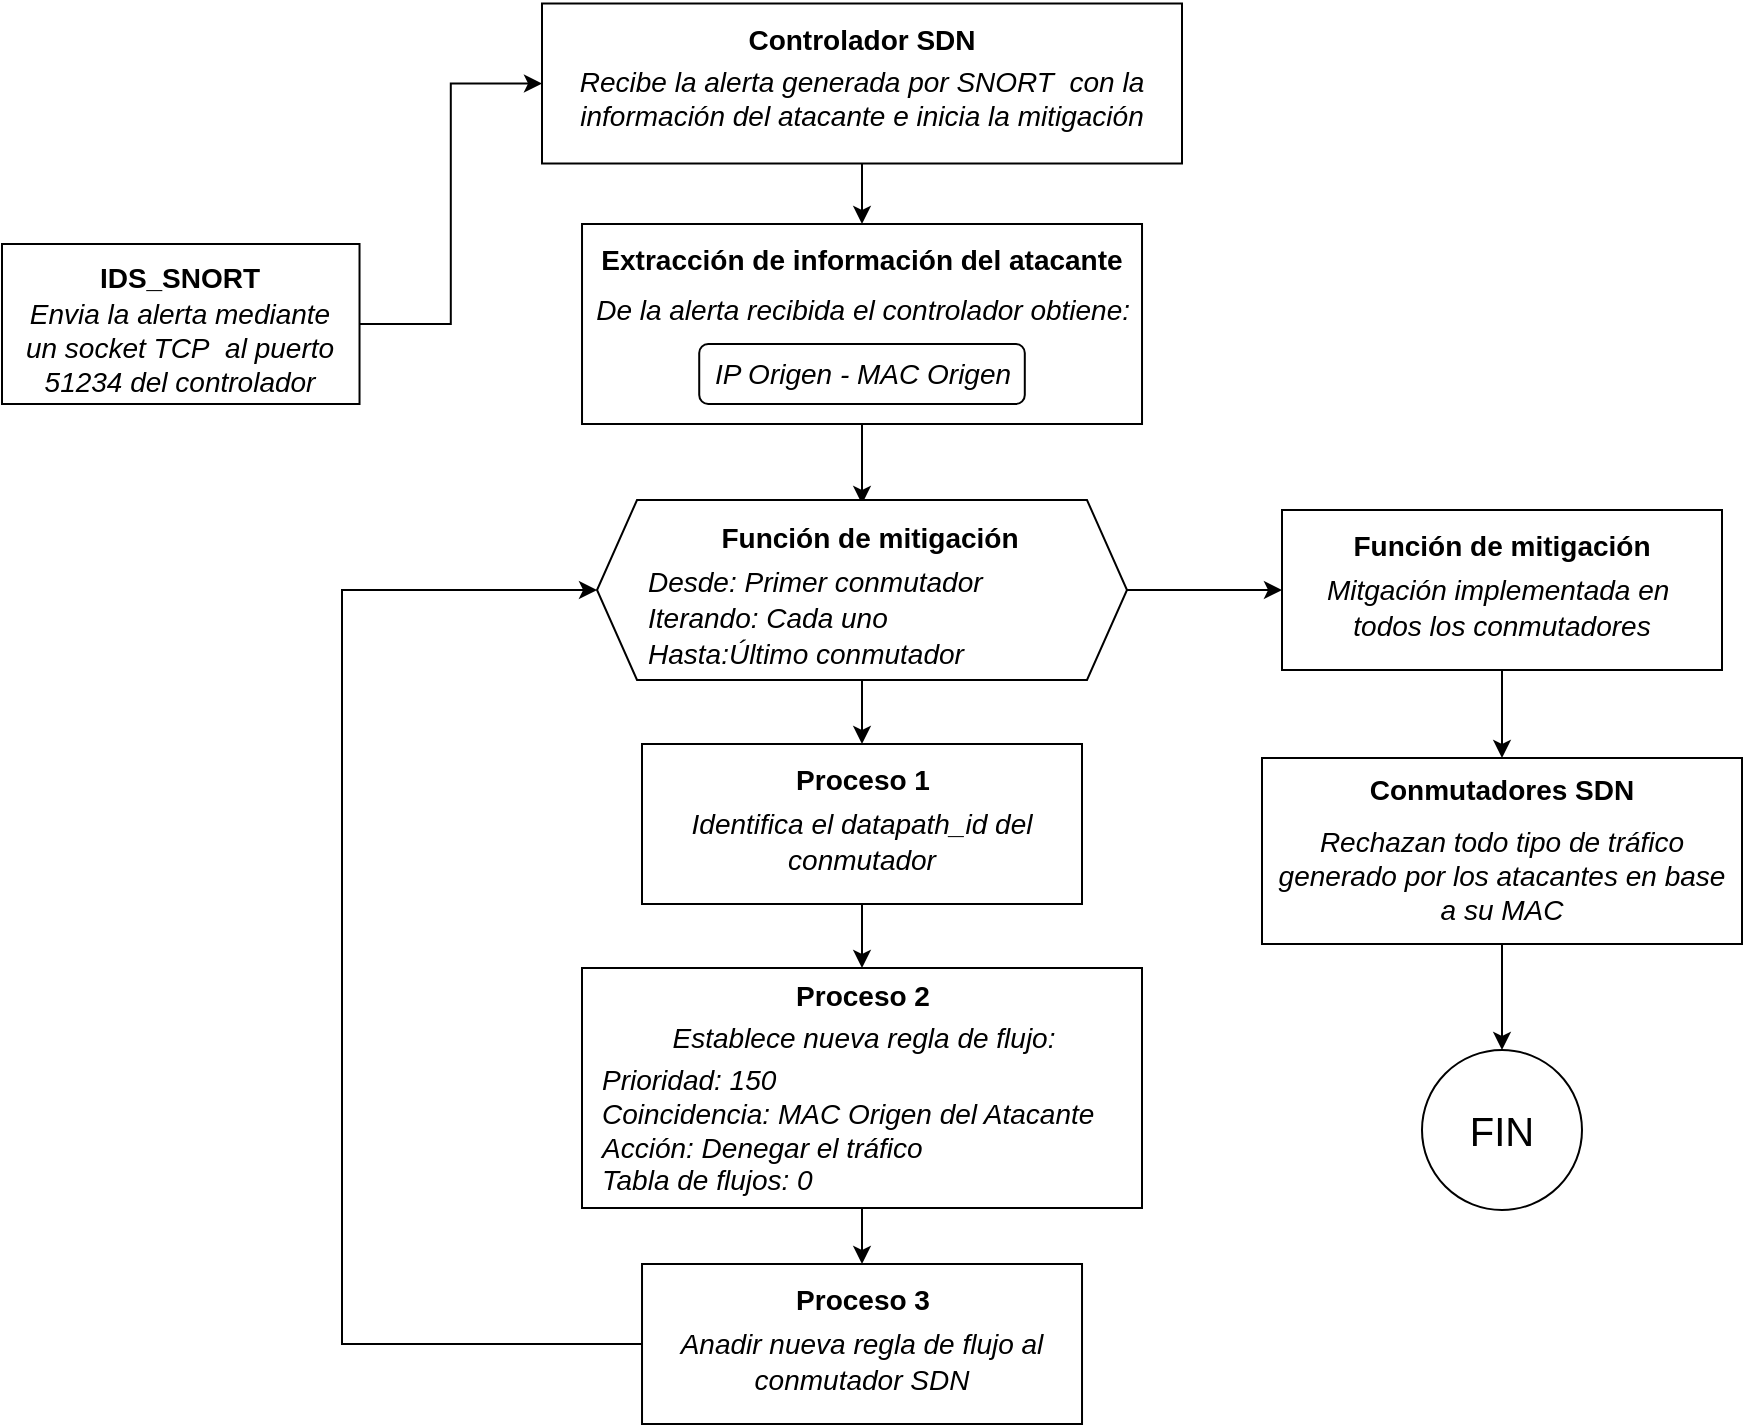 <mxfile version="25.0.1">
  <diagram name="Página-1" id="s3OMrO0p6jmiYu_DmSFK">
    <mxGraphModel dx="1932" dy="1823" grid="1" gridSize="10" guides="1" tooltips="1" connect="1" arrows="1" fold="1" page="1" pageScale="1" pageWidth="827" pageHeight="1169" math="0" shadow="0">
      <root>
        <mxCell id="0" />
        <mxCell id="1" parent="0" />
        <mxCell id="tBCcmlrw2RseIQTRJ9dM-9" style="edgeStyle=orthogonalEdgeStyle;rounded=0;orthogonalLoop=1;jettySize=auto;html=1;entryX=0;entryY=0.5;entryDx=0;entryDy=0;" edge="1" parent="1" source="tBCcmlrw2RseIQTRJ9dM-2" target="tBCcmlrw2RseIQTRJ9dM-6">
          <mxGeometry relative="1" as="geometry" />
        </mxCell>
        <mxCell id="tBCcmlrw2RseIQTRJ9dM-2" value="" style="rounded=0;whiteSpace=wrap;html=1;" vertex="1" parent="1">
          <mxGeometry x="-820" y="-1040" width="178.76" height="80" as="geometry" />
        </mxCell>
        <mxCell id="tBCcmlrw2RseIQTRJ9dM-3" value="&lt;span style=&quot;font-size: 14px;&quot;&gt;&lt;b&gt;IDS_SNORT&lt;/b&gt;&lt;/span&gt;" style="text;html=1;align=center;verticalAlign=middle;whiteSpace=wrap;rounded=0;fontFamily=Helvetica;fontSize=26;fontColor=default;" vertex="1" parent="1">
          <mxGeometry x="-789.81" y="-1037.25" width="118.38" height="20" as="geometry" />
        </mxCell>
        <mxCell id="tBCcmlrw2RseIQTRJ9dM-4" value="&lt;span style=&quot;font-weight: normal;&quot;&gt;&lt;font size=&quot;1&quot; style=&quot;&quot;&gt;&lt;i style=&quot;font-size: 14px;&quot;&gt;Envia la alerta mediante un socket TCP&amp;nbsp; al puerto 51234 del controlador&lt;/i&gt;&lt;/font&gt;&lt;/span&gt;" style="text;whiteSpace=wrap;html=1;align=center;fontStyle=1;fontSize=10;" vertex="1" parent="1">
          <mxGeometry x="-810.62" y="-1020.25" width="160" height="40.5" as="geometry" />
        </mxCell>
        <mxCell id="tBCcmlrw2RseIQTRJ9dM-14" value="" style="edgeStyle=orthogonalEdgeStyle;rounded=0;orthogonalLoop=1;jettySize=auto;html=1;" edge="1" parent="1" source="tBCcmlrw2RseIQTRJ9dM-6" target="tBCcmlrw2RseIQTRJ9dM-10">
          <mxGeometry relative="1" as="geometry" />
        </mxCell>
        <mxCell id="tBCcmlrw2RseIQTRJ9dM-6" value="" style="rounded=0;whiteSpace=wrap;html=1;" vertex="1" parent="1">
          <mxGeometry x="-550" y="-1160.25" width="320" height="80" as="geometry" />
        </mxCell>
        <mxCell id="tBCcmlrw2RseIQTRJ9dM-7" value="&lt;span style=&quot;font-size: 14px;&quot;&gt;&lt;b&gt;Controlador SDN&lt;/b&gt;&lt;/span&gt;" style="text;html=1;align=center;verticalAlign=middle;whiteSpace=wrap;rounded=0;fontFamily=Helvetica;fontSize=26;fontColor=default;" vertex="1" parent="1">
          <mxGeometry x="-449.19" y="-1156.25" width="118.38" height="20" as="geometry" />
        </mxCell>
        <mxCell id="tBCcmlrw2RseIQTRJ9dM-8" value="&lt;span style=&quot;font-size: 14px; font-weight: 400;&quot;&gt;&lt;i&gt;Recibe la alerta generada por SNORT&amp;nbsp; con la información del atacante e inicia la mitigación&lt;/i&gt;&lt;/span&gt;" style="text;whiteSpace=wrap;html=1;align=center;fontStyle=1;fontSize=10;" vertex="1" parent="1">
          <mxGeometry x="-540.01" y="-1136.25" width="300" height="50" as="geometry" />
        </mxCell>
        <mxCell id="tBCcmlrw2RseIQTRJ9dM-19" value="" style="edgeStyle=orthogonalEdgeStyle;rounded=0;orthogonalLoop=1;jettySize=auto;html=1;" edge="1" parent="1" source="tBCcmlrw2RseIQTRJ9dM-10">
          <mxGeometry relative="1" as="geometry">
            <mxPoint x="-389.99" y="-910.0" as="targetPoint" />
          </mxGeometry>
        </mxCell>
        <mxCell id="tBCcmlrw2RseIQTRJ9dM-10" value="" style="rounded=0;whiteSpace=wrap;html=1;" vertex="1" parent="1">
          <mxGeometry x="-529.99" y="-1050" width="280" height="100" as="geometry" />
        </mxCell>
        <mxCell id="tBCcmlrw2RseIQTRJ9dM-15" value="&lt;span style=&quot;font-size: 14px;&quot;&gt;&lt;b&gt;Extracción de información del atacante&lt;/b&gt;&lt;/span&gt;" style="text;html=1;align=center;verticalAlign=middle;whiteSpace=wrap;rounded=0;fontFamily=Helvetica;fontSize=26;fontColor=default;" vertex="1" parent="1">
          <mxGeometry x="-524.79" y="-1046" width="269.59" height="20" as="geometry" />
        </mxCell>
        <mxCell id="tBCcmlrw2RseIQTRJ9dM-16" value="&lt;span style=&quot;font-size: 14px; font-weight: 400;&quot;&gt;&lt;i&gt;De la alerta recibida el controlador obtiene:&amp;nbsp;&lt;/i&gt;&lt;/span&gt;" style="text;whiteSpace=wrap;html=1;align=center;fontStyle=1;fontSize=10;" vertex="1" parent="1">
          <mxGeometry x="-529.39" y="-1022" width="282.79" height="36" as="geometry" />
        </mxCell>
        <mxCell id="tBCcmlrw2RseIQTRJ9dM-17" value="&lt;span style=&quot;font-size: 14px; font-weight: 400;&quot;&gt;&lt;i&gt;IP Origen - MAC Origen&lt;/i&gt;&lt;/span&gt;" style="text;whiteSpace=wrap;html=1;align=center;fontStyle=1;fontSize=10;rounded=1;strokeColor=default;" vertex="1" parent="1">
          <mxGeometry x="-471.39" y="-990" width="162.79" height="30" as="geometry" />
        </mxCell>
        <mxCell id="tBCcmlrw2RseIQTRJ9dM-26" value="" style="edgeStyle=orthogonalEdgeStyle;rounded=0;orthogonalLoop=1;jettySize=auto;html=1;" edge="1" parent="1" source="tBCcmlrw2RseIQTRJ9dM-22" target="tBCcmlrw2RseIQTRJ9dM-25">
          <mxGeometry relative="1" as="geometry" />
        </mxCell>
        <mxCell id="tBCcmlrw2RseIQTRJ9dM-47" style="edgeStyle=orthogonalEdgeStyle;rounded=0;orthogonalLoop=1;jettySize=auto;html=1;entryX=0;entryY=0.5;entryDx=0;entryDy=0;" edge="1" parent="1" source="tBCcmlrw2RseIQTRJ9dM-22" target="tBCcmlrw2RseIQTRJ9dM-43">
          <mxGeometry relative="1" as="geometry" />
        </mxCell>
        <mxCell id="tBCcmlrw2RseIQTRJ9dM-22" value="" style="shape=hexagon;perimeter=hexagonPerimeter2;whiteSpace=wrap;html=1;fixedSize=1;align=left;" vertex="1" parent="1">
          <mxGeometry x="-522.49" y="-912" width="264.99" height="90" as="geometry" />
        </mxCell>
        <mxCell id="tBCcmlrw2RseIQTRJ9dM-23" value="&lt;span style=&quot;font-size: 14px; font-weight: 400; line-height: 130%;&quot;&gt;&lt;i&gt;Desde: Primer conmutador&lt;br&gt;&lt;/i&gt;&lt;i style=&quot;line-height: 18.2px;&quot;&gt;Iterando: Cada uno&lt;/i&gt;&lt;i&gt;&lt;br&gt;&lt;/i&gt;&lt;/span&gt;&lt;div&gt;&lt;span style=&quot;font-size: 14px; font-weight: 400; line-height: 130%;&quot;&gt;&lt;i&gt;Hasta:Último conmutador&lt;/i&gt;&lt;/span&gt;&lt;/div&gt;" style="text;whiteSpace=wrap;html=1;align=left;fontStyle=1;fontSize=10;" vertex="1" parent="1">
          <mxGeometry x="-498.79" y="-887" width="190.19" height="60" as="geometry" />
        </mxCell>
        <mxCell id="tBCcmlrw2RseIQTRJ9dM-24" value="&lt;span style=&quot;font-size: 14px;&quot;&gt;&lt;b&gt;Función de mitigación&lt;/b&gt;&lt;/span&gt;" style="text;html=1;align=center;verticalAlign=middle;whiteSpace=wrap;rounded=0;fontFamily=Helvetica;fontSize=26;fontColor=default;" vertex="1" parent="1">
          <mxGeometry x="-471.39" y="-907" width="169.6" height="20" as="geometry" />
        </mxCell>
        <mxCell id="tBCcmlrw2RseIQTRJ9dM-32" value="" style="edgeStyle=orthogonalEdgeStyle;rounded=0;orthogonalLoop=1;jettySize=auto;html=1;" edge="1" parent="1" source="tBCcmlrw2RseIQTRJ9dM-25" target="tBCcmlrw2RseIQTRJ9dM-31">
          <mxGeometry relative="1" as="geometry" />
        </mxCell>
        <mxCell id="tBCcmlrw2RseIQTRJ9dM-25" value="" style="rounded=0;whiteSpace=wrap;html=1;" vertex="1" parent="1">
          <mxGeometry x="-500" y="-790" width="220" height="80" as="geometry" />
        </mxCell>
        <mxCell id="tBCcmlrw2RseIQTRJ9dM-28" value="&lt;span style=&quot;font-size: 14px;&quot;&gt;&lt;b&gt;Proceso 1&lt;/b&gt;&lt;/span&gt;" style="text;html=1;align=center;verticalAlign=middle;whiteSpace=wrap;rounded=0;fontFamily=Helvetica;fontSize=26;fontColor=default;" vertex="1" parent="1">
          <mxGeometry x="-427.4" y="-786" width="74.79" height="20" as="geometry" />
        </mxCell>
        <mxCell id="tBCcmlrw2RseIQTRJ9dM-29" value="&lt;span style=&quot;font-size: 14px; font-weight: 400;&quot;&gt;&lt;i style=&quot;line-height: 130%;&quot;&gt;Identifica el datapath_id del conmutador&lt;/i&gt;&lt;/span&gt;" style="text;whiteSpace=wrap;html=1;align=center;fontStyle=1;fontSize=10;" vertex="1" parent="1">
          <mxGeometry x="-480" y="-766" width="180" height="46" as="geometry" />
        </mxCell>
        <mxCell id="tBCcmlrw2RseIQTRJ9dM-41" style="edgeStyle=orthogonalEdgeStyle;rounded=0;orthogonalLoop=1;jettySize=auto;html=1;entryX=0.5;entryY=0;entryDx=0;entryDy=0;" edge="1" parent="1" source="tBCcmlrw2RseIQTRJ9dM-30" target="tBCcmlrw2RseIQTRJ9dM-36">
          <mxGeometry relative="1" as="geometry" />
        </mxCell>
        <mxCell id="tBCcmlrw2RseIQTRJ9dM-30" value="" style="rounded=0;whiteSpace=wrap;html=1;" vertex="1" parent="1">
          <mxGeometry x="-530" y="-678" width="280" height="120" as="geometry" />
        </mxCell>
        <mxCell id="tBCcmlrw2RseIQTRJ9dM-31" value="&lt;span style=&quot;font-size: 14px;&quot;&gt;&lt;b&gt;Proceso 2&lt;/b&gt;&lt;/span&gt;" style="text;html=1;align=center;verticalAlign=middle;whiteSpace=wrap;rounded=0;fontFamily=Helvetica;fontSize=26;fontColor=default;" vertex="1" parent="1">
          <mxGeometry x="-432.39" y="-678" width="84.81" height="20" as="geometry" />
        </mxCell>
        <mxCell id="tBCcmlrw2RseIQTRJ9dM-33" value="&lt;span style=&quot;font-size: 14px; font-weight: 400;&quot;&gt;&lt;i&gt;Establece nueva regla de flujo:&lt;/i&gt;&lt;/span&gt;&lt;div style=&quot;text-align: left;&quot;&gt;&lt;span style=&quot;font-size: 14px; font-weight: 400;&quot;&gt;&lt;i&gt;&lt;br&gt;&lt;/i&gt;&lt;/span&gt;&lt;/div&gt;" style="text;whiteSpace=wrap;html=1;align=center;fontStyle=1;fontSize=10;" vertex="1" parent="1">
          <mxGeometry x="-498.79" y="-658" width="220" height="46" as="geometry" />
        </mxCell>
        <mxCell id="tBCcmlrw2RseIQTRJ9dM-34" value="&lt;div style=&quot;&quot;&gt;&lt;span style=&quot;font-size: 14px; font-weight: 400;&quot;&gt;&lt;i&gt;Prioridad: 150&lt;br&gt;Coincidencia: MAC Origen del Atacante&lt;/i&gt;&lt;/span&gt;&lt;/div&gt;&lt;div style=&quot;&quot;&gt;&lt;span style=&quot;font-size: 14px; font-weight: 400;&quot;&gt;&lt;i&gt;Acción: Denegar el tráfico&lt;/i&gt;&lt;/span&gt;&lt;/div&gt;&lt;div style=&quot;&quot;&gt;&lt;span style=&quot;font-size: 14px; font-weight: 400;&quot;&gt;&lt;i&gt;Tabla de flujos: 0&lt;/i&gt;&lt;/span&gt;&lt;/div&gt;" style="text;whiteSpace=wrap;html=1;align=left;fontStyle=1;fontSize=10;" vertex="1" parent="1">
          <mxGeometry x="-522.49" y="-637" width="263" height="71" as="geometry" />
        </mxCell>
        <mxCell id="tBCcmlrw2RseIQTRJ9dM-42" style="edgeStyle=orthogonalEdgeStyle;rounded=0;orthogonalLoop=1;jettySize=auto;html=1;entryX=0;entryY=0.5;entryDx=0;entryDy=0;" edge="1" parent="1" source="tBCcmlrw2RseIQTRJ9dM-36" target="tBCcmlrw2RseIQTRJ9dM-22">
          <mxGeometry relative="1" as="geometry">
            <Array as="points">
              <mxPoint x="-650" y="-490" />
              <mxPoint x="-650" y="-867" />
            </Array>
          </mxGeometry>
        </mxCell>
        <mxCell id="tBCcmlrw2RseIQTRJ9dM-36" value="" style="rounded=0;whiteSpace=wrap;html=1;" vertex="1" parent="1">
          <mxGeometry x="-499.99" y="-530" width="220" height="80" as="geometry" />
        </mxCell>
        <mxCell id="tBCcmlrw2RseIQTRJ9dM-37" value="&lt;span style=&quot;font-size: 14px;&quot;&gt;&lt;b&gt;Proceso 3&lt;/b&gt;&lt;/span&gt;" style="text;html=1;align=center;verticalAlign=middle;whiteSpace=wrap;rounded=0;fontFamily=Helvetica;fontSize=26;fontColor=default;" vertex="1" parent="1">
          <mxGeometry x="-427.39" y="-526" width="74.79" height="20" as="geometry" />
        </mxCell>
        <mxCell id="tBCcmlrw2RseIQTRJ9dM-38" value="&lt;span style=&quot;font-size: 14px; font-weight: 400;&quot;&gt;&lt;i style=&quot;line-height: 130%;&quot;&gt;Anadir nueva regla de flujo al conmutador SDN&lt;/i&gt;&lt;/span&gt;" style="text;whiteSpace=wrap;html=1;align=center;fontStyle=1;fontSize=10;" vertex="1" parent="1">
          <mxGeometry x="-499.99" y="-506" width="220" height="46" as="geometry" />
        </mxCell>
        <mxCell id="tBCcmlrw2RseIQTRJ9dM-50" value="" style="edgeStyle=orthogonalEdgeStyle;rounded=0;orthogonalLoop=1;jettySize=auto;html=1;" edge="1" parent="1" source="tBCcmlrw2RseIQTRJ9dM-43" target="tBCcmlrw2RseIQTRJ9dM-49">
          <mxGeometry relative="1" as="geometry" />
        </mxCell>
        <mxCell id="tBCcmlrw2RseIQTRJ9dM-43" value="" style="rounded=0;whiteSpace=wrap;html=1;" vertex="1" parent="1">
          <mxGeometry x="-180" y="-907" width="220" height="80" as="geometry" />
        </mxCell>
        <mxCell id="tBCcmlrw2RseIQTRJ9dM-45" value="&lt;span style=&quot;font-size: 14px; font-weight: 400;&quot;&gt;&lt;i style=&quot;line-height: 130%;&quot;&gt;Mitgación implementada en&amp;nbsp; todos los conmutadores&lt;/i&gt;&lt;/span&gt;" style="text;whiteSpace=wrap;html=1;align=center;fontStyle=1;fontSize=10;" vertex="1" parent="1">
          <mxGeometry x="-165" y="-883" width="190" height="46" as="geometry" />
        </mxCell>
        <mxCell id="tBCcmlrw2RseIQTRJ9dM-48" value="&lt;span style=&quot;font-size: 14px;&quot;&gt;&lt;b&gt;Función de mitigación&lt;/b&gt;&lt;/span&gt;" style="text;html=1;align=center;verticalAlign=middle;whiteSpace=wrap;rounded=0;fontFamily=Helvetica;fontSize=26;fontColor=default;" vertex="1" parent="1">
          <mxGeometry x="-154.8" y="-903" width="169.6" height="20" as="geometry" />
        </mxCell>
        <mxCell id="tBCcmlrw2RseIQTRJ9dM-54" style="edgeStyle=orthogonalEdgeStyle;rounded=0;orthogonalLoop=1;jettySize=auto;html=1;entryX=0.5;entryY=0;entryDx=0;entryDy=0;" edge="1" parent="1" source="tBCcmlrw2RseIQTRJ9dM-49" target="tBCcmlrw2RseIQTRJ9dM-53">
          <mxGeometry relative="1" as="geometry" />
        </mxCell>
        <mxCell id="tBCcmlrw2RseIQTRJ9dM-49" value="" style="rounded=0;whiteSpace=wrap;html=1;" vertex="1" parent="1">
          <mxGeometry x="-190" y="-783" width="240" height="93" as="geometry" />
        </mxCell>
        <mxCell id="tBCcmlrw2RseIQTRJ9dM-51" value="&lt;span style=&quot;font-size: 14px;&quot;&gt;&lt;b&gt;Conmutadores SDN&lt;/b&gt;&lt;/span&gt;" style="text;html=1;align=center;verticalAlign=middle;whiteSpace=wrap;rounded=0;fontFamily=Helvetica;fontSize=26;fontColor=default;" vertex="1" parent="1">
          <mxGeometry x="-154.8" y="-781" width="169.6" height="20" as="geometry" />
        </mxCell>
        <mxCell id="tBCcmlrw2RseIQTRJ9dM-52" value="&lt;span style=&quot;font-size: 14px; font-weight: 400;&quot;&gt;&lt;i&gt;Rechazan todo tipo de tráfico generado por los atacantes en base a su MAC&lt;/i&gt;&lt;/span&gt;" style="text;whiteSpace=wrap;html=1;align=center;fontStyle=1;fontSize=10;" vertex="1" parent="1">
          <mxGeometry x="-185" y="-756" width="230" height="56" as="geometry" />
        </mxCell>
        <mxCell id="tBCcmlrw2RseIQTRJ9dM-53" value="&lt;font style=&quot;font-size: 20px;&quot;&gt;FIN&lt;/font&gt;" style="ellipse;whiteSpace=wrap;html=1;aspect=fixed;" vertex="1" parent="1">
          <mxGeometry x="-110" y="-637" width="80" height="80" as="geometry" />
        </mxCell>
      </root>
    </mxGraphModel>
  </diagram>
</mxfile>
